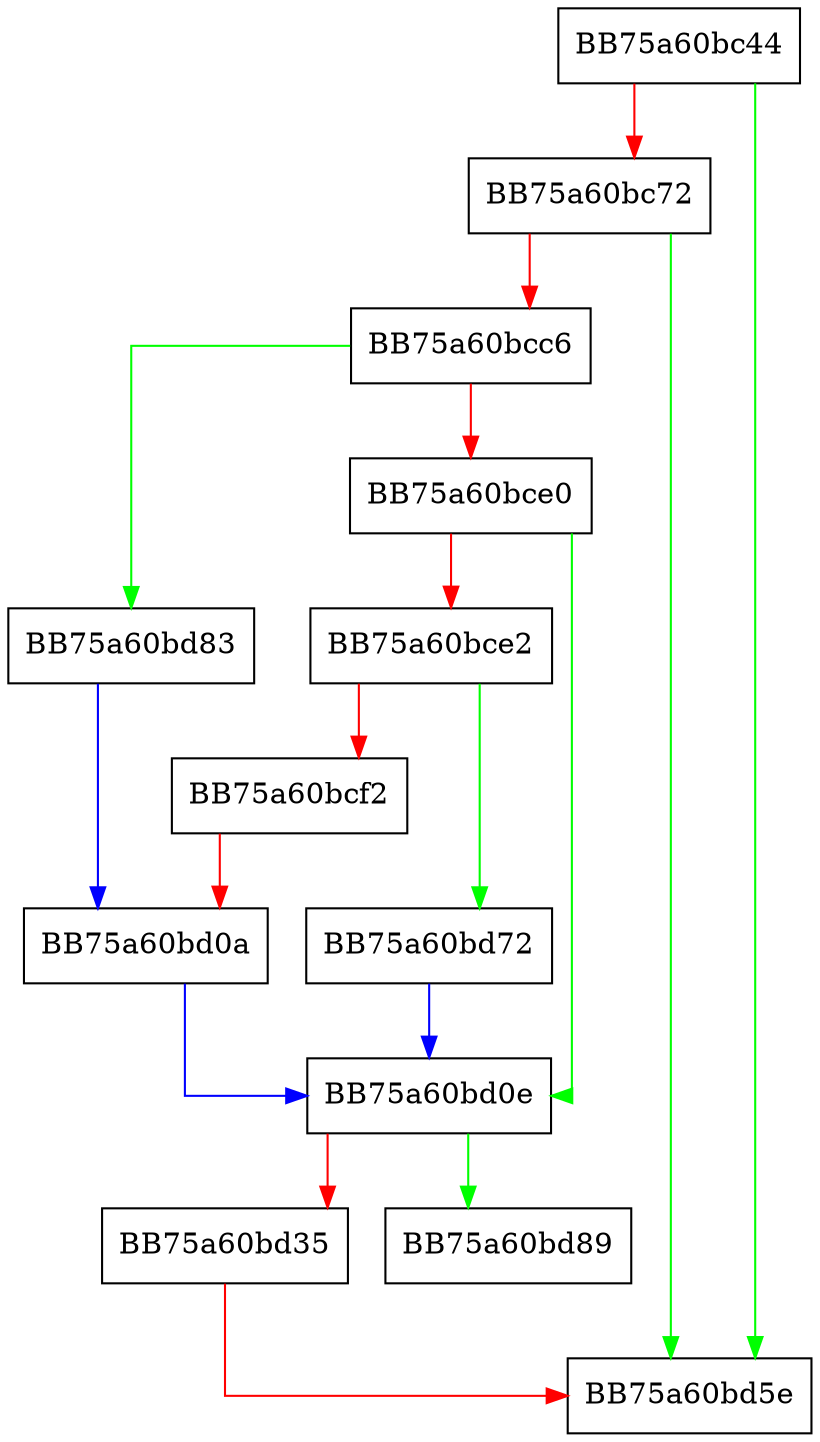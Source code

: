 digraph read_file_content {
  node [shape="box"];
  graph [splines=ortho];
  BB75a60bc44 -> BB75a60bd5e [color="green"];
  BB75a60bc44 -> BB75a60bc72 [color="red"];
  BB75a60bc72 -> BB75a60bd5e [color="green"];
  BB75a60bc72 -> BB75a60bcc6 [color="red"];
  BB75a60bcc6 -> BB75a60bd83 [color="green"];
  BB75a60bcc6 -> BB75a60bce0 [color="red"];
  BB75a60bce0 -> BB75a60bd0e [color="green"];
  BB75a60bce0 -> BB75a60bce2 [color="red"];
  BB75a60bce2 -> BB75a60bd72 [color="green"];
  BB75a60bce2 -> BB75a60bcf2 [color="red"];
  BB75a60bcf2 -> BB75a60bd0a [color="red"];
  BB75a60bd0a -> BB75a60bd0e [color="blue"];
  BB75a60bd0e -> BB75a60bd89 [color="green"];
  BB75a60bd0e -> BB75a60bd35 [color="red"];
  BB75a60bd35 -> BB75a60bd5e [color="red"];
  BB75a60bd72 -> BB75a60bd0e [color="blue"];
  BB75a60bd83 -> BB75a60bd0a [color="blue"];
}